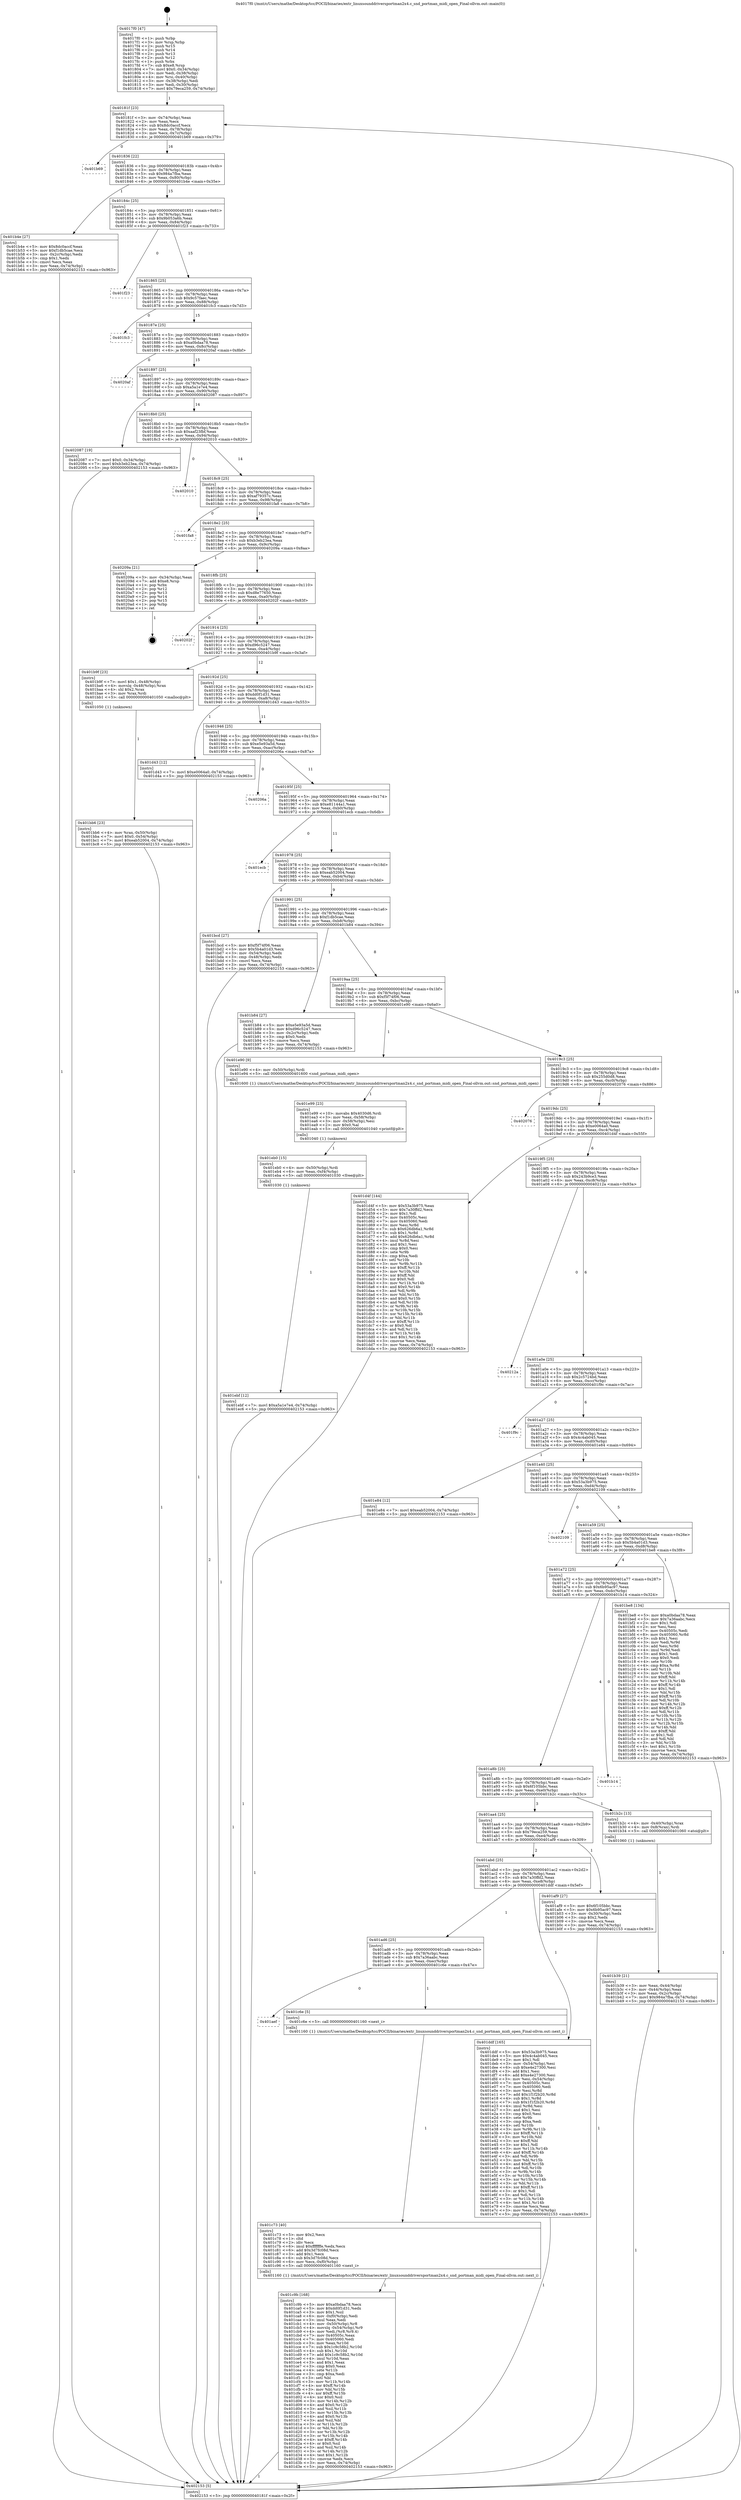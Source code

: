 digraph "0x4017f0" {
  label = "0x4017f0 (/mnt/c/Users/mathe/Desktop/tcc/POCII/binaries/extr_linuxsounddriversportman2x4.c_snd_portman_midi_open_Final-ollvm.out::main(0))"
  labelloc = "t"
  node[shape=record]

  Entry [label="",width=0.3,height=0.3,shape=circle,fillcolor=black,style=filled]
  "0x40181f" [label="{
     0x40181f [23]\l
     | [instrs]\l
     &nbsp;&nbsp;0x40181f \<+3\>: mov -0x74(%rbp),%eax\l
     &nbsp;&nbsp;0x401822 \<+2\>: mov %eax,%ecx\l
     &nbsp;&nbsp;0x401824 \<+6\>: sub $0x8dc0accf,%ecx\l
     &nbsp;&nbsp;0x40182a \<+3\>: mov %eax,-0x78(%rbp)\l
     &nbsp;&nbsp;0x40182d \<+3\>: mov %ecx,-0x7c(%rbp)\l
     &nbsp;&nbsp;0x401830 \<+6\>: je 0000000000401b69 \<main+0x379\>\l
  }"]
  "0x401b69" [label="{
     0x401b69\l
  }", style=dashed]
  "0x401836" [label="{
     0x401836 [22]\l
     | [instrs]\l
     &nbsp;&nbsp;0x401836 \<+5\>: jmp 000000000040183b \<main+0x4b\>\l
     &nbsp;&nbsp;0x40183b \<+3\>: mov -0x78(%rbp),%eax\l
     &nbsp;&nbsp;0x40183e \<+5\>: sub $0x984a7fba,%eax\l
     &nbsp;&nbsp;0x401843 \<+3\>: mov %eax,-0x80(%rbp)\l
     &nbsp;&nbsp;0x401846 \<+6\>: je 0000000000401b4e \<main+0x35e\>\l
  }"]
  Exit [label="",width=0.3,height=0.3,shape=circle,fillcolor=black,style=filled,peripheries=2]
  "0x401b4e" [label="{
     0x401b4e [27]\l
     | [instrs]\l
     &nbsp;&nbsp;0x401b4e \<+5\>: mov $0x8dc0accf,%eax\l
     &nbsp;&nbsp;0x401b53 \<+5\>: mov $0xf1db5cae,%ecx\l
     &nbsp;&nbsp;0x401b58 \<+3\>: mov -0x2c(%rbp),%edx\l
     &nbsp;&nbsp;0x401b5b \<+3\>: cmp $0x1,%edx\l
     &nbsp;&nbsp;0x401b5e \<+3\>: cmovl %ecx,%eax\l
     &nbsp;&nbsp;0x401b61 \<+3\>: mov %eax,-0x74(%rbp)\l
     &nbsp;&nbsp;0x401b64 \<+5\>: jmp 0000000000402153 \<main+0x963\>\l
  }"]
  "0x40184c" [label="{
     0x40184c [25]\l
     | [instrs]\l
     &nbsp;&nbsp;0x40184c \<+5\>: jmp 0000000000401851 \<main+0x61\>\l
     &nbsp;&nbsp;0x401851 \<+3\>: mov -0x78(%rbp),%eax\l
     &nbsp;&nbsp;0x401854 \<+5\>: sub $0x9b053a6b,%eax\l
     &nbsp;&nbsp;0x401859 \<+6\>: mov %eax,-0x84(%rbp)\l
     &nbsp;&nbsp;0x40185f \<+6\>: je 0000000000401f23 \<main+0x733\>\l
  }"]
  "0x401ebf" [label="{
     0x401ebf [12]\l
     | [instrs]\l
     &nbsp;&nbsp;0x401ebf \<+7\>: movl $0xa5a1e7e4,-0x74(%rbp)\l
     &nbsp;&nbsp;0x401ec6 \<+5\>: jmp 0000000000402153 \<main+0x963\>\l
  }"]
  "0x401f23" [label="{
     0x401f23\l
  }", style=dashed]
  "0x401865" [label="{
     0x401865 [25]\l
     | [instrs]\l
     &nbsp;&nbsp;0x401865 \<+5\>: jmp 000000000040186a \<main+0x7a\>\l
     &nbsp;&nbsp;0x40186a \<+3\>: mov -0x78(%rbp),%eax\l
     &nbsp;&nbsp;0x40186d \<+5\>: sub $0x9c57faec,%eax\l
     &nbsp;&nbsp;0x401872 \<+6\>: mov %eax,-0x88(%rbp)\l
     &nbsp;&nbsp;0x401878 \<+6\>: je 0000000000401fc3 \<main+0x7d3\>\l
  }"]
  "0x401eb0" [label="{
     0x401eb0 [15]\l
     | [instrs]\l
     &nbsp;&nbsp;0x401eb0 \<+4\>: mov -0x50(%rbp),%rdi\l
     &nbsp;&nbsp;0x401eb4 \<+6\>: mov %eax,-0xf4(%rbp)\l
     &nbsp;&nbsp;0x401eba \<+5\>: call 0000000000401030 \<free@plt\>\l
     | [calls]\l
     &nbsp;&nbsp;0x401030 \{1\} (unknown)\l
  }"]
  "0x401fc3" [label="{
     0x401fc3\l
  }", style=dashed]
  "0x40187e" [label="{
     0x40187e [25]\l
     | [instrs]\l
     &nbsp;&nbsp;0x40187e \<+5\>: jmp 0000000000401883 \<main+0x93\>\l
     &nbsp;&nbsp;0x401883 \<+3\>: mov -0x78(%rbp),%eax\l
     &nbsp;&nbsp;0x401886 \<+5\>: sub $0xa0bdaa78,%eax\l
     &nbsp;&nbsp;0x40188b \<+6\>: mov %eax,-0x8c(%rbp)\l
     &nbsp;&nbsp;0x401891 \<+6\>: je 00000000004020af \<main+0x8bf\>\l
  }"]
  "0x401e99" [label="{
     0x401e99 [23]\l
     | [instrs]\l
     &nbsp;&nbsp;0x401e99 \<+10\>: movabs $0x4030d6,%rdi\l
     &nbsp;&nbsp;0x401ea3 \<+3\>: mov %eax,-0x58(%rbp)\l
     &nbsp;&nbsp;0x401ea6 \<+3\>: mov -0x58(%rbp),%esi\l
     &nbsp;&nbsp;0x401ea9 \<+2\>: mov $0x0,%al\l
     &nbsp;&nbsp;0x401eab \<+5\>: call 0000000000401040 \<printf@plt\>\l
     | [calls]\l
     &nbsp;&nbsp;0x401040 \{1\} (unknown)\l
  }"]
  "0x4020af" [label="{
     0x4020af\l
  }", style=dashed]
  "0x401897" [label="{
     0x401897 [25]\l
     | [instrs]\l
     &nbsp;&nbsp;0x401897 \<+5\>: jmp 000000000040189c \<main+0xac\>\l
     &nbsp;&nbsp;0x40189c \<+3\>: mov -0x78(%rbp),%eax\l
     &nbsp;&nbsp;0x40189f \<+5\>: sub $0xa5a1e7e4,%eax\l
     &nbsp;&nbsp;0x4018a4 \<+6\>: mov %eax,-0x90(%rbp)\l
     &nbsp;&nbsp;0x4018aa \<+6\>: je 0000000000402087 \<main+0x897\>\l
  }"]
  "0x401c9b" [label="{
     0x401c9b [168]\l
     | [instrs]\l
     &nbsp;&nbsp;0x401c9b \<+5\>: mov $0xa0bdaa78,%ecx\l
     &nbsp;&nbsp;0x401ca0 \<+5\>: mov $0xdd0f1d31,%edx\l
     &nbsp;&nbsp;0x401ca5 \<+3\>: mov $0x1,%sil\l
     &nbsp;&nbsp;0x401ca8 \<+6\>: mov -0xf0(%rbp),%edi\l
     &nbsp;&nbsp;0x401cae \<+3\>: imul %eax,%edi\l
     &nbsp;&nbsp;0x401cb1 \<+4\>: mov -0x50(%rbp),%r8\l
     &nbsp;&nbsp;0x401cb5 \<+4\>: movslq -0x54(%rbp),%r9\l
     &nbsp;&nbsp;0x401cb9 \<+4\>: mov %edi,(%r8,%r9,4)\l
     &nbsp;&nbsp;0x401cbd \<+7\>: mov 0x40505c,%eax\l
     &nbsp;&nbsp;0x401cc4 \<+7\>: mov 0x405060,%edi\l
     &nbsp;&nbsp;0x401ccb \<+3\>: mov %eax,%r10d\l
     &nbsp;&nbsp;0x401cce \<+7\>: sub $0x1c9c58b2,%r10d\l
     &nbsp;&nbsp;0x401cd5 \<+4\>: sub $0x1,%r10d\l
     &nbsp;&nbsp;0x401cd9 \<+7\>: add $0x1c9c58b2,%r10d\l
     &nbsp;&nbsp;0x401ce0 \<+4\>: imul %r10d,%eax\l
     &nbsp;&nbsp;0x401ce4 \<+3\>: and $0x1,%eax\l
     &nbsp;&nbsp;0x401ce7 \<+3\>: cmp $0x0,%eax\l
     &nbsp;&nbsp;0x401cea \<+4\>: sete %r11b\l
     &nbsp;&nbsp;0x401cee \<+3\>: cmp $0xa,%edi\l
     &nbsp;&nbsp;0x401cf1 \<+3\>: setl %bl\l
     &nbsp;&nbsp;0x401cf4 \<+3\>: mov %r11b,%r14b\l
     &nbsp;&nbsp;0x401cf7 \<+4\>: xor $0xff,%r14b\l
     &nbsp;&nbsp;0x401cfb \<+3\>: mov %bl,%r15b\l
     &nbsp;&nbsp;0x401cfe \<+4\>: xor $0xff,%r15b\l
     &nbsp;&nbsp;0x401d02 \<+4\>: xor $0x0,%sil\l
     &nbsp;&nbsp;0x401d06 \<+3\>: mov %r14b,%r12b\l
     &nbsp;&nbsp;0x401d09 \<+4\>: and $0x0,%r12b\l
     &nbsp;&nbsp;0x401d0d \<+3\>: and %sil,%r11b\l
     &nbsp;&nbsp;0x401d10 \<+3\>: mov %r15b,%r13b\l
     &nbsp;&nbsp;0x401d13 \<+4\>: and $0x0,%r13b\l
     &nbsp;&nbsp;0x401d17 \<+3\>: and %sil,%bl\l
     &nbsp;&nbsp;0x401d1a \<+3\>: or %r11b,%r12b\l
     &nbsp;&nbsp;0x401d1d \<+3\>: or %bl,%r13b\l
     &nbsp;&nbsp;0x401d20 \<+3\>: xor %r13b,%r12b\l
     &nbsp;&nbsp;0x401d23 \<+3\>: or %r15b,%r14b\l
     &nbsp;&nbsp;0x401d26 \<+4\>: xor $0xff,%r14b\l
     &nbsp;&nbsp;0x401d2a \<+4\>: or $0x0,%sil\l
     &nbsp;&nbsp;0x401d2e \<+3\>: and %sil,%r14b\l
     &nbsp;&nbsp;0x401d31 \<+3\>: or %r14b,%r12b\l
     &nbsp;&nbsp;0x401d34 \<+4\>: test $0x1,%r12b\l
     &nbsp;&nbsp;0x401d38 \<+3\>: cmovne %edx,%ecx\l
     &nbsp;&nbsp;0x401d3b \<+3\>: mov %ecx,-0x74(%rbp)\l
     &nbsp;&nbsp;0x401d3e \<+5\>: jmp 0000000000402153 \<main+0x963\>\l
  }"]
  "0x402087" [label="{
     0x402087 [19]\l
     | [instrs]\l
     &nbsp;&nbsp;0x402087 \<+7\>: movl $0x0,-0x34(%rbp)\l
     &nbsp;&nbsp;0x40208e \<+7\>: movl $0xb3eb23ea,-0x74(%rbp)\l
     &nbsp;&nbsp;0x402095 \<+5\>: jmp 0000000000402153 \<main+0x963\>\l
  }"]
  "0x4018b0" [label="{
     0x4018b0 [25]\l
     | [instrs]\l
     &nbsp;&nbsp;0x4018b0 \<+5\>: jmp 00000000004018b5 \<main+0xc5\>\l
     &nbsp;&nbsp;0x4018b5 \<+3\>: mov -0x78(%rbp),%eax\l
     &nbsp;&nbsp;0x4018b8 \<+5\>: sub $0xaaf23fbf,%eax\l
     &nbsp;&nbsp;0x4018bd \<+6\>: mov %eax,-0x94(%rbp)\l
     &nbsp;&nbsp;0x4018c3 \<+6\>: je 0000000000402010 \<main+0x820\>\l
  }"]
  "0x401c73" [label="{
     0x401c73 [40]\l
     | [instrs]\l
     &nbsp;&nbsp;0x401c73 \<+5\>: mov $0x2,%ecx\l
     &nbsp;&nbsp;0x401c78 \<+1\>: cltd\l
     &nbsp;&nbsp;0x401c79 \<+2\>: idiv %ecx\l
     &nbsp;&nbsp;0x401c7b \<+6\>: imul $0xfffffffe,%edx,%ecx\l
     &nbsp;&nbsp;0x401c81 \<+6\>: add $0x3d7fc08d,%ecx\l
     &nbsp;&nbsp;0x401c87 \<+3\>: add $0x1,%ecx\l
     &nbsp;&nbsp;0x401c8a \<+6\>: sub $0x3d7fc08d,%ecx\l
     &nbsp;&nbsp;0x401c90 \<+6\>: mov %ecx,-0xf0(%rbp)\l
     &nbsp;&nbsp;0x401c96 \<+5\>: call 0000000000401160 \<next_i\>\l
     | [calls]\l
     &nbsp;&nbsp;0x401160 \{1\} (/mnt/c/Users/mathe/Desktop/tcc/POCII/binaries/extr_linuxsounddriversportman2x4.c_snd_portman_midi_open_Final-ollvm.out::next_i)\l
  }"]
  "0x402010" [label="{
     0x402010\l
  }", style=dashed]
  "0x4018c9" [label="{
     0x4018c9 [25]\l
     | [instrs]\l
     &nbsp;&nbsp;0x4018c9 \<+5\>: jmp 00000000004018ce \<main+0xde\>\l
     &nbsp;&nbsp;0x4018ce \<+3\>: mov -0x78(%rbp),%eax\l
     &nbsp;&nbsp;0x4018d1 \<+5\>: sub $0xaf79357c,%eax\l
     &nbsp;&nbsp;0x4018d6 \<+6\>: mov %eax,-0x98(%rbp)\l
     &nbsp;&nbsp;0x4018dc \<+6\>: je 0000000000401fa8 \<main+0x7b8\>\l
  }"]
  "0x401aef" [label="{
     0x401aef\l
  }", style=dashed]
  "0x401fa8" [label="{
     0x401fa8\l
  }", style=dashed]
  "0x4018e2" [label="{
     0x4018e2 [25]\l
     | [instrs]\l
     &nbsp;&nbsp;0x4018e2 \<+5\>: jmp 00000000004018e7 \<main+0xf7\>\l
     &nbsp;&nbsp;0x4018e7 \<+3\>: mov -0x78(%rbp),%eax\l
     &nbsp;&nbsp;0x4018ea \<+5\>: sub $0xb3eb23ea,%eax\l
     &nbsp;&nbsp;0x4018ef \<+6\>: mov %eax,-0x9c(%rbp)\l
     &nbsp;&nbsp;0x4018f5 \<+6\>: je 000000000040209a \<main+0x8aa\>\l
  }"]
  "0x401c6e" [label="{
     0x401c6e [5]\l
     | [instrs]\l
     &nbsp;&nbsp;0x401c6e \<+5\>: call 0000000000401160 \<next_i\>\l
     | [calls]\l
     &nbsp;&nbsp;0x401160 \{1\} (/mnt/c/Users/mathe/Desktop/tcc/POCII/binaries/extr_linuxsounddriversportman2x4.c_snd_portman_midi_open_Final-ollvm.out::next_i)\l
  }"]
  "0x40209a" [label="{
     0x40209a [21]\l
     | [instrs]\l
     &nbsp;&nbsp;0x40209a \<+3\>: mov -0x34(%rbp),%eax\l
     &nbsp;&nbsp;0x40209d \<+7\>: add $0xe8,%rsp\l
     &nbsp;&nbsp;0x4020a4 \<+1\>: pop %rbx\l
     &nbsp;&nbsp;0x4020a5 \<+2\>: pop %r12\l
     &nbsp;&nbsp;0x4020a7 \<+2\>: pop %r13\l
     &nbsp;&nbsp;0x4020a9 \<+2\>: pop %r14\l
     &nbsp;&nbsp;0x4020ab \<+2\>: pop %r15\l
     &nbsp;&nbsp;0x4020ad \<+1\>: pop %rbp\l
     &nbsp;&nbsp;0x4020ae \<+1\>: ret\l
  }"]
  "0x4018fb" [label="{
     0x4018fb [25]\l
     | [instrs]\l
     &nbsp;&nbsp;0x4018fb \<+5\>: jmp 0000000000401900 \<main+0x110\>\l
     &nbsp;&nbsp;0x401900 \<+3\>: mov -0x78(%rbp),%eax\l
     &nbsp;&nbsp;0x401903 \<+5\>: sub $0xd8e77650,%eax\l
     &nbsp;&nbsp;0x401908 \<+6\>: mov %eax,-0xa0(%rbp)\l
     &nbsp;&nbsp;0x40190e \<+6\>: je 000000000040202f \<main+0x83f\>\l
  }"]
  "0x401ad6" [label="{
     0x401ad6 [25]\l
     | [instrs]\l
     &nbsp;&nbsp;0x401ad6 \<+5\>: jmp 0000000000401adb \<main+0x2eb\>\l
     &nbsp;&nbsp;0x401adb \<+3\>: mov -0x78(%rbp),%eax\l
     &nbsp;&nbsp;0x401ade \<+5\>: sub $0x7a36aabc,%eax\l
     &nbsp;&nbsp;0x401ae3 \<+6\>: mov %eax,-0xec(%rbp)\l
     &nbsp;&nbsp;0x401ae9 \<+6\>: je 0000000000401c6e \<main+0x47e\>\l
  }"]
  "0x40202f" [label="{
     0x40202f\l
  }", style=dashed]
  "0x401914" [label="{
     0x401914 [25]\l
     | [instrs]\l
     &nbsp;&nbsp;0x401914 \<+5\>: jmp 0000000000401919 \<main+0x129\>\l
     &nbsp;&nbsp;0x401919 \<+3\>: mov -0x78(%rbp),%eax\l
     &nbsp;&nbsp;0x40191c \<+5\>: sub $0xd96c5247,%eax\l
     &nbsp;&nbsp;0x401921 \<+6\>: mov %eax,-0xa4(%rbp)\l
     &nbsp;&nbsp;0x401927 \<+6\>: je 0000000000401b9f \<main+0x3af\>\l
  }"]
  "0x401ddf" [label="{
     0x401ddf [165]\l
     | [instrs]\l
     &nbsp;&nbsp;0x401ddf \<+5\>: mov $0x53a3b975,%eax\l
     &nbsp;&nbsp;0x401de4 \<+5\>: mov $0x4c4ab045,%ecx\l
     &nbsp;&nbsp;0x401de9 \<+2\>: mov $0x1,%dl\l
     &nbsp;&nbsp;0x401deb \<+3\>: mov -0x54(%rbp),%esi\l
     &nbsp;&nbsp;0x401dee \<+6\>: sub $0xe4e27300,%esi\l
     &nbsp;&nbsp;0x401df4 \<+3\>: add $0x1,%esi\l
     &nbsp;&nbsp;0x401df7 \<+6\>: add $0xe4e27300,%esi\l
     &nbsp;&nbsp;0x401dfd \<+3\>: mov %esi,-0x54(%rbp)\l
     &nbsp;&nbsp;0x401e00 \<+7\>: mov 0x40505c,%esi\l
     &nbsp;&nbsp;0x401e07 \<+7\>: mov 0x405060,%edi\l
     &nbsp;&nbsp;0x401e0e \<+3\>: mov %esi,%r8d\l
     &nbsp;&nbsp;0x401e11 \<+7\>: add $0x1f1f2b20,%r8d\l
     &nbsp;&nbsp;0x401e18 \<+4\>: sub $0x1,%r8d\l
     &nbsp;&nbsp;0x401e1c \<+7\>: sub $0x1f1f2b20,%r8d\l
     &nbsp;&nbsp;0x401e23 \<+4\>: imul %r8d,%esi\l
     &nbsp;&nbsp;0x401e27 \<+3\>: and $0x1,%esi\l
     &nbsp;&nbsp;0x401e2a \<+3\>: cmp $0x0,%esi\l
     &nbsp;&nbsp;0x401e2d \<+4\>: sete %r9b\l
     &nbsp;&nbsp;0x401e31 \<+3\>: cmp $0xa,%edi\l
     &nbsp;&nbsp;0x401e34 \<+4\>: setl %r10b\l
     &nbsp;&nbsp;0x401e38 \<+3\>: mov %r9b,%r11b\l
     &nbsp;&nbsp;0x401e3b \<+4\>: xor $0xff,%r11b\l
     &nbsp;&nbsp;0x401e3f \<+3\>: mov %r10b,%bl\l
     &nbsp;&nbsp;0x401e42 \<+3\>: xor $0xff,%bl\l
     &nbsp;&nbsp;0x401e45 \<+3\>: xor $0x1,%dl\l
     &nbsp;&nbsp;0x401e48 \<+3\>: mov %r11b,%r14b\l
     &nbsp;&nbsp;0x401e4b \<+4\>: and $0xff,%r14b\l
     &nbsp;&nbsp;0x401e4f \<+3\>: and %dl,%r9b\l
     &nbsp;&nbsp;0x401e52 \<+3\>: mov %bl,%r15b\l
     &nbsp;&nbsp;0x401e55 \<+4\>: and $0xff,%r15b\l
     &nbsp;&nbsp;0x401e59 \<+3\>: and %dl,%r10b\l
     &nbsp;&nbsp;0x401e5c \<+3\>: or %r9b,%r14b\l
     &nbsp;&nbsp;0x401e5f \<+3\>: or %r10b,%r15b\l
     &nbsp;&nbsp;0x401e62 \<+3\>: xor %r15b,%r14b\l
     &nbsp;&nbsp;0x401e65 \<+3\>: or %bl,%r11b\l
     &nbsp;&nbsp;0x401e68 \<+4\>: xor $0xff,%r11b\l
     &nbsp;&nbsp;0x401e6c \<+3\>: or $0x1,%dl\l
     &nbsp;&nbsp;0x401e6f \<+3\>: and %dl,%r11b\l
     &nbsp;&nbsp;0x401e72 \<+3\>: or %r11b,%r14b\l
     &nbsp;&nbsp;0x401e75 \<+4\>: test $0x1,%r14b\l
     &nbsp;&nbsp;0x401e79 \<+3\>: cmovne %ecx,%eax\l
     &nbsp;&nbsp;0x401e7c \<+3\>: mov %eax,-0x74(%rbp)\l
     &nbsp;&nbsp;0x401e7f \<+5\>: jmp 0000000000402153 \<main+0x963\>\l
  }"]
  "0x401b9f" [label="{
     0x401b9f [23]\l
     | [instrs]\l
     &nbsp;&nbsp;0x401b9f \<+7\>: movl $0x1,-0x48(%rbp)\l
     &nbsp;&nbsp;0x401ba6 \<+4\>: movslq -0x48(%rbp),%rax\l
     &nbsp;&nbsp;0x401baa \<+4\>: shl $0x2,%rax\l
     &nbsp;&nbsp;0x401bae \<+3\>: mov %rax,%rdi\l
     &nbsp;&nbsp;0x401bb1 \<+5\>: call 0000000000401050 \<malloc@plt\>\l
     | [calls]\l
     &nbsp;&nbsp;0x401050 \{1\} (unknown)\l
  }"]
  "0x40192d" [label="{
     0x40192d [25]\l
     | [instrs]\l
     &nbsp;&nbsp;0x40192d \<+5\>: jmp 0000000000401932 \<main+0x142\>\l
     &nbsp;&nbsp;0x401932 \<+3\>: mov -0x78(%rbp),%eax\l
     &nbsp;&nbsp;0x401935 \<+5\>: sub $0xdd0f1d31,%eax\l
     &nbsp;&nbsp;0x40193a \<+6\>: mov %eax,-0xa8(%rbp)\l
     &nbsp;&nbsp;0x401940 \<+6\>: je 0000000000401d43 \<main+0x553\>\l
  }"]
  "0x401bb6" [label="{
     0x401bb6 [23]\l
     | [instrs]\l
     &nbsp;&nbsp;0x401bb6 \<+4\>: mov %rax,-0x50(%rbp)\l
     &nbsp;&nbsp;0x401bba \<+7\>: movl $0x0,-0x54(%rbp)\l
     &nbsp;&nbsp;0x401bc1 \<+7\>: movl $0xeab52004,-0x74(%rbp)\l
     &nbsp;&nbsp;0x401bc8 \<+5\>: jmp 0000000000402153 \<main+0x963\>\l
  }"]
  "0x401d43" [label="{
     0x401d43 [12]\l
     | [instrs]\l
     &nbsp;&nbsp;0x401d43 \<+7\>: movl $0xe0064a0,-0x74(%rbp)\l
     &nbsp;&nbsp;0x401d4a \<+5\>: jmp 0000000000402153 \<main+0x963\>\l
  }"]
  "0x401946" [label="{
     0x401946 [25]\l
     | [instrs]\l
     &nbsp;&nbsp;0x401946 \<+5\>: jmp 000000000040194b \<main+0x15b\>\l
     &nbsp;&nbsp;0x40194b \<+3\>: mov -0x78(%rbp),%eax\l
     &nbsp;&nbsp;0x40194e \<+5\>: sub $0xe5e93a5d,%eax\l
     &nbsp;&nbsp;0x401953 \<+6\>: mov %eax,-0xac(%rbp)\l
     &nbsp;&nbsp;0x401959 \<+6\>: je 000000000040206a \<main+0x87a\>\l
  }"]
  "0x401b39" [label="{
     0x401b39 [21]\l
     | [instrs]\l
     &nbsp;&nbsp;0x401b39 \<+3\>: mov %eax,-0x44(%rbp)\l
     &nbsp;&nbsp;0x401b3c \<+3\>: mov -0x44(%rbp),%eax\l
     &nbsp;&nbsp;0x401b3f \<+3\>: mov %eax,-0x2c(%rbp)\l
     &nbsp;&nbsp;0x401b42 \<+7\>: movl $0x984a7fba,-0x74(%rbp)\l
     &nbsp;&nbsp;0x401b49 \<+5\>: jmp 0000000000402153 \<main+0x963\>\l
  }"]
  "0x40206a" [label="{
     0x40206a\l
  }", style=dashed]
  "0x40195f" [label="{
     0x40195f [25]\l
     | [instrs]\l
     &nbsp;&nbsp;0x40195f \<+5\>: jmp 0000000000401964 \<main+0x174\>\l
     &nbsp;&nbsp;0x401964 \<+3\>: mov -0x78(%rbp),%eax\l
     &nbsp;&nbsp;0x401967 \<+5\>: sub $0xe81144a1,%eax\l
     &nbsp;&nbsp;0x40196c \<+6\>: mov %eax,-0xb0(%rbp)\l
     &nbsp;&nbsp;0x401972 \<+6\>: je 0000000000401ecb \<main+0x6db\>\l
  }"]
  "0x4017f0" [label="{
     0x4017f0 [47]\l
     | [instrs]\l
     &nbsp;&nbsp;0x4017f0 \<+1\>: push %rbp\l
     &nbsp;&nbsp;0x4017f1 \<+3\>: mov %rsp,%rbp\l
     &nbsp;&nbsp;0x4017f4 \<+2\>: push %r15\l
     &nbsp;&nbsp;0x4017f6 \<+2\>: push %r14\l
     &nbsp;&nbsp;0x4017f8 \<+2\>: push %r13\l
     &nbsp;&nbsp;0x4017fa \<+2\>: push %r12\l
     &nbsp;&nbsp;0x4017fc \<+1\>: push %rbx\l
     &nbsp;&nbsp;0x4017fd \<+7\>: sub $0xe8,%rsp\l
     &nbsp;&nbsp;0x401804 \<+7\>: movl $0x0,-0x34(%rbp)\l
     &nbsp;&nbsp;0x40180b \<+3\>: mov %edi,-0x38(%rbp)\l
     &nbsp;&nbsp;0x40180e \<+4\>: mov %rsi,-0x40(%rbp)\l
     &nbsp;&nbsp;0x401812 \<+3\>: mov -0x38(%rbp),%edi\l
     &nbsp;&nbsp;0x401815 \<+3\>: mov %edi,-0x30(%rbp)\l
     &nbsp;&nbsp;0x401818 \<+7\>: movl $0x79eca259,-0x74(%rbp)\l
  }"]
  "0x401ecb" [label="{
     0x401ecb\l
  }", style=dashed]
  "0x401978" [label="{
     0x401978 [25]\l
     | [instrs]\l
     &nbsp;&nbsp;0x401978 \<+5\>: jmp 000000000040197d \<main+0x18d\>\l
     &nbsp;&nbsp;0x40197d \<+3\>: mov -0x78(%rbp),%eax\l
     &nbsp;&nbsp;0x401980 \<+5\>: sub $0xeab52004,%eax\l
     &nbsp;&nbsp;0x401985 \<+6\>: mov %eax,-0xb4(%rbp)\l
     &nbsp;&nbsp;0x40198b \<+6\>: je 0000000000401bcd \<main+0x3dd\>\l
  }"]
  "0x402153" [label="{
     0x402153 [5]\l
     | [instrs]\l
     &nbsp;&nbsp;0x402153 \<+5\>: jmp 000000000040181f \<main+0x2f\>\l
  }"]
  "0x401bcd" [label="{
     0x401bcd [27]\l
     | [instrs]\l
     &nbsp;&nbsp;0x401bcd \<+5\>: mov $0xf5f74f06,%eax\l
     &nbsp;&nbsp;0x401bd2 \<+5\>: mov $0x5b4a01d3,%ecx\l
     &nbsp;&nbsp;0x401bd7 \<+3\>: mov -0x54(%rbp),%edx\l
     &nbsp;&nbsp;0x401bda \<+3\>: cmp -0x48(%rbp),%edx\l
     &nbsp;&nbsp;0x401bdd \<+3\>: cmovl %ecx,%eax\l
     &nbsp;&nbsp;0x401be0 \<+3\>: mov %eax,-0x74(%rbp)\l
     &nbsp;&nbsp;0x401be3 \<+5\>: jmp 0000000000402153 \<main+0x963\>\l
  }"]
  "0x401991" [label="{
     0x401991 [25]\l
     | [instrs]\l
     &nbsp;&nbsp;0x401991 \<+5\>: jmp 0000000000401996 \<main+0x1a6\>\l
     &nbsp;&nbsp;0x401996 \<+3\>: mov -0x78(%rbp),%eax\l
     &nbsp;&nbsp;0x401999 \<+5\>: sub $0xf1db5cae,%eax\l
     &nbsp;&nbsp;0x40199e \<+6\>: mov %eax,-0xb8(%rbp)\l
     &nbsp;&nbsp;0x4019a4 \<+6\>: je 0000000000401b84 \<main+0x394\>\l
  }"]
  "0x401abd" [label="{
     0x401abd [25]\l
     | [instrs]\l
     &nbsp;&nbsp;0x401abd \<+5\>: jmp 0000000000401ac2 \<main+0x2d2\>\l
     &nbsp;&nbsp;0x401ac2 \<+3\>: mov -0x78(%rbp),%eax\l
     &nbsp;&nbsp;0x401ac5 \<+5\>: sub $0x7a30ffd2,%eax\l
     &nbsp;&nbsp;0x401aca \<+6\>: mov %eax,-0xe8(%rbp)\l
     &nbsp;&nbsp;0x401ad0 \<+6\>: je 0000000000401ddf \<main+0x5ef\>\l
  }"]
  "0x401b84" [label="{
     0x401b84 [27]\l
     | [instrs]\l
     &nbsp;&nbsp;0x401b84 \<+5\>: mov $0xe5e93a5d,%eax\l
     &nbsp;&nbsp;0x401b89 \<+5\>: mov $0xd96c5247,%ecx\l
     &nbsp;&nbsp;0x401b8e \<+3\>: mov -0x2c(%rbp),%edx\l
     &nbsp;&nbsp;0x401b91 \<+3\>: cmp $0x0,%edx\l
     &nbsp;&nbsp;0x401b94 \<+3\>: cmove %ecx,%eax\l
     &nbsp;&nbsp;0x401b97 \<+3\>: mov %eax,-0x74(%rbp)\l
     &nbsp;&nbsp;0x401b9a \<+5\>: jmp 0000000000402153 \<main+0x963\>\l
  }"]
  "0x4019aa" [label="{
     0x4019aa [25]\l
     | [instrs]\l
     &nbsp;&nbsp;0x4019aa \<+5\>: jmp 00000000004019af \<main+0x1bf\>\l
     &nbsp;&nbsp;0x4019af \<+3\>: mov -0x78(%rbp),%eax\l
     &nbsp;&nbsp;0x4019b2 \<+5\>: sub $0xf5f74f06,%eax\l
     &nbsp;&nbsp;0x4019b7 \<+6\>: mov %eax,-0xbc(%rbp)\l
     &nbsp;&nbsp;0x4019bd \<+6\>: je 0000000000401e90 \<main+0x6a0\>\l
  }"]
  "0x401af9" [label="{
     0x401af9 [27]\l
     | [instrs]\l
     &nbsp;&nbsp;0x401af9 \<+5\>: mov $0x6f105bbc,%eax\l
     &nbsp;&nbsp;0x401afe \<+5\>: mov $0x6b95ac97,%ecx\l
     &nbsp;&nbsp;0x401b03 \<+3\>: mov -0x30(%rbp),%edx\l
     &nbsp;&nbsp;0x401b06 \<+3\>: cmp $0x2,%edx\l
     &nbsp;&nbsp;0x401b09 \<+3\>: cmovne %ecx,%eax\l
     &nbsp;&nbsp;0x401b0c \<+3\>: mov %eax,-0x74(%rbp)\l
     &nbsp;&nbsp;0x401b0f \<+5\>: jmp 0000000000402153 \<main+0x963\>\l
  }"]
  "0x401e90" [label="{
     0x401e90 [9]\l
     | [instrs]\l
     &nbsp;&nbsp;0x401e90 \<+4\>: mov -0x50(%rbp),%rdi\l
     &nbsp;&nbsp;0x401e94 \<+5\>: call 0000000000401600 \<snd_portman_midi_open\>\l
     | [calls]\l
     &nbsp;&nbsp;0x401600 \{1\} (/mnt/c/Users/mathe/Desktop/tcc/POCII/binaries/extr_linuxsounddriversportman2x4.c_snd_portman_midi_open_Final-ollvm.out::snd_portman_midi_open)\l
  }"]
  "0x4019c3" [label="{
     0x4019c3 [25]\l
     | [instrs]\l
     &nbsp;&nbsp;0x4019c3 \<+5\>: jmp 00000000004019c8 \<main+0x1d8\>\l
     &nbsp;&nbsp;0x4019c8 \<+3\>: mov -0x78(%rbp),%eax\l
     &nbsp;&nbsp;0x4019cb \<+5\>: sub $0x255d0d8,%eax\l
     &nbsp;&nbsp;0x4019d0 \<+6\>: mov %eax,-0xc0(%rbp)\l
     &nbsp;&nbsp;0x4019d6 \<+6\>: je 0000000000402076 \<main+0x886\>\l
  }"]
  "0x401aa4" [label="{
     0x401aa4 [25]\l
     | [instrs]\l
     &nbsp;&nbsp;0x401aa4 \<+5\>: jmp 0000000000401aa9 \<main+0x2b9\>\l
     &nbsp;&nbsp;0x401aa9 \<+3\>: mov -0x78(%rbp),%eax\l
     &nbsp;&nbsp;0x401aac \<+5\>: sub $0x79eca259,%eax\l
     &nbsp;&nbsp;0x401ab1 \<+6\>: mov %eax,-0xe4(%rbp)\l
     &nbsp;&nbsp;0x401ab7 \<+6\>: je 0000000000401af9 \<main+0x309\>\l
  }"]
  "0x402076" [label="{
     0x402076\l
  }", style=dashed]
  "0x4019dc" [label="{
     0x4019dc [25]\l
     | [instrs]\l
     &nbsp;&nbsp;0x4019dc \<+5\>: jmp 00000000004019e1 \<main+0x1f1\>\l
     &nbsp;&nbsp;0x4019e1 \<+3\>: mov -0x78(%rbp),%eax\l
     &nbsp;&nbsp;0x4019e4 \<+5\>: sub $0xe0064a0,%eax\l
     &nbsp;&nbsp;0x4019e9 \<+6\>: mov %eax,-0xc4(%rbp)\l
     &nbsp;&nbsp;0x4019ef \<+6\>: je 0000000000401d4f \<main+0x55f\>\l
  }"]
  "0x401b2c" [label="{
     0x401b2c [13]\l
     | [instrs]\l
     &nbsp;&nbsp;0x401b2c \<+4\>: mov -0x40(%rbp),%rax\l
     &nbsp;&nbsp;0x401b30 \<+4\>: mov 0x8(%rax),%rdi\l
     &nbsp;&nbsp;0x401b34 \<+5\>: call 0000000000401060 \<atoi@plt\>\l
     | [calls]\l
     &nbsp;&nbsp;0x401060 \{1\} (unknown)\l
  }"]
  "0x401d4f" [label="{
     0x401d4f [144]\l
     | [instrs]\l
     &nbsp;&nbsp;0x401d4f \<+5\>: mov $0x53a3b975,%eax\l
     &nbsp;&nbsp;0x401d54 \<+5\>: mov $0x7a30ffd2,%ecx\l
     &nbsp;&nbsp;0x401d59 \<+2\>: mov $0x1,%dl\l
     &nbsp;&nbsp;0x401d5b \<+7\>: mov 0x40505c,%esi\l
     &nbsp;&nbsp;0x401d62 \<+7\>: mov 0x405060,%edi\l
     &nbsp;&nbsp;0x401d69 \<+3\>: mov %esi,%r8d\l
     &nbsp;&nbsp;0x401d6c \<+7\>: sub $0x626db6a1,%r8d\l
     &nbsp;&nbsp;0x401d73 \<+4\>: sub $0x1,%r8d\l
     &nbsp;&nbsp;0x401d77 \<+7\>: add $0x626db6a1,%r8d\l
     &nbsp;&nbsp;0x401d7e \<+4\>: imul %r8d,%esi\l
     &nbsp;&nbsp;0x401d82 \<+3\>: and $0x1,%esi\l
     &nbsp;&nbsp;0x401d85 \<+3\>: cmp $0x0,%esi\l
     &nbsp;&nbsp;0x401d88 \<+4\>: sete %r9b\l
     &nbsp;&nbsp;0x401d8c \<+3\>: cmp $0xa,%edi\l
     &nbsp;&nbsp;0x401d8f \<+4\>: setl %r10b\l
     &nbsp;&nbsp;0x401d93 \<+3\>: mov %r9b,%r11b\l
     &nbsp;&nbsp;0x401d96 \<+4\>: xor $0xff,%r11b\l
     &nbsp;&nbsp;0x401d9a \<+3\>: mov %r10b,%bl\l
     &nbsp;&nbsp;0x401d9d \<+3\>: xor $0xff,%bl\l
     &nbsp;&nbsp;0x401da0 \<+3\>: xor $0x0,%dl\l
     &nbsp;&nbsp;0x401da3 \<+3\>: mov %r11b,%r14b\l
     &nbsp;&nbsp;0x401da6 \<+4\>: and $0x0,%r14b\l
     &nbsp;&nbsp;0x401daa \<+3\>: and %dl,%r9b\l
     &nbsp;&nbsp;0x401dad \<+3\>: mov %bl,%r15b\l
     &nbsp;&nbsp;0x401db0 \<+4\>: and $0x0,%r15b\l
     &nbsp;&nbsp;0x401db4 \<+3\>: and %dl,%r10b\l
     &nbsp;&nbsp;0x401db7 \<+3\>: or %r9b,%r14b\l
     &nbsp;&nbsp;0x401dba \<+3\>: or %r10b,%r15b\l
     &nbsp;&nbsp;0x401dbd \<+3\>: xor %r15b,%r14b\l
     &nbsp;&nbsp;0x401dc0 \<+3\>: or %bl,%r11b\l
     &nbsp;&nbsp;0x401dc3 \<+4\>: xor $0xff,%r11b\l
     &nbsp;&nbsp;0x401dc7 \<+3\>: or $0x0,%dl\l
     &nbsp;&nbsp;0x401dca \<+3\>: and %dl,%r11b\l
     &nbsp;&nbsp;0x401dcd \<+3\>: or %r11b,%r14b\l
     &nbsp;&nbsp;0x401dd0 \<+4\>: test $0x1,%r14b\l
     &nbsp;&nbsp;0x401dd4 \<+3\>: cmovne %ecx,%eax\l
     &nbsp;&nbsp;0x401dd7 \<+3\>: mov %eax,-0x74(%rbp)\l
     &nbsp;&nbsp;0x401dda \<+5\>: jmp 0000000000402153 \<main+0x963\>\l
  }"]
  "0x4019f5" [label="{
     0x4019f5 [25]\l
     | [instrs]\l
     &nbsp;&nbsp;0x4019f5 \<+5\>: jmp 00000000004019fa \<main+0x20a\>\l
     &nbsp;&nbsp;0x4019fa \<+3\>: mov -0x78(%rbp),%eax\l
     &nbsp;&nbsp;0x4019fd \<+5\>: sub $0x243b9ce3,%eax\l
     &nbsp;&nbsp;0x401a02 \<+6\>: mov %eax,-0xc8(%rbp)\l
     &nbsp;&nbsp;0x401a08 \<+6\>: je 000000000040212a \<main+0x93a\>\l
  }"]
  "0x401a8b" [label="{
     0x401a8b [25]\l
     | [instrs]\l
     &nbsp;&nbsp;0x401a8b \<+5\>: jmp 0000000000401a90 \<main+0x2a0\>\l
     &nbsp;&nbsp;0x401a90 \<+3\>: mov -0x78(%rbp),%eax\l
     &nbsp;&nbsp;0x401a93 \<+5\>: sub $0x6f105bbc,%eax\l
     &nbsp;&nbsp;0x401a98 \<+6\>: mov %eax,-0xe0(%rbp)\l
     &nbsp;&nbsp;0x401a9e \<+6\>: je 0000000000401b2c \<main+0x33c\>\l
  }"]
  "0x40212a" [label="{
     0x40212a\l
  }", style=dashed]
  "0x401a0e" [label="{
     0x401a0e [25]\l
     | [instrs]\l
     &nbsp;&nbsp;0x401a0e \<+5\>: jmp 0000000000401a13 \<main+0x223\>\l
     &nbsp;&nbsp;0x401a13 \<+3\>: mov -0x78(%rbp),%eax\l
     &nbsp;&nbsp;0x401a16 \<+5\>: sub $0x2c5724bd,%eax\l
     &nbsp;&nbsp;0x401a1b \<+6\>: mov %eax,-0xcc(%rbp)\l
     &nbsp;&nbsp;0x401a21 \<+6\>: je 0000000000401f9c \<main+0x7ac\>\l
  }"]
  "0x401b14" [label="{
     0x401b14\l
  }", style=dashed]
  "0x401f9c" [label="{
     0x401f9c\l
  }", style=dashed]
  "0x401a27" [label="{
     0x401a27 [25]\l
     | [instrs]\l
     &nbsp;&nbsp;0x401a27 \<+5\>: jmp 0000000000401a2c \<main+0x23c\>\l
     &nbsp;&nbsp;0x401a2c \<+3\>: mov -0x78(%rbp),%eax\l
     &nbsp;&nbsp;0x401a2f \<+5\>: sub $0x4c4ab045,%eax\l
     &nbsp;&nbsp;0x401a34 \<+6\>: mov %eax,-0xd0(%rbp)\l
     &nbsp;&nbsp;0x401a3a \<+6\>: je 0000000000401e84 \<main+0x694\>\l
  }"]
  "0x401a72" [label="{
     0x401a72 [25]\l
     | [instrs]\l
     &nbsp;&nbsp;0x401a72 \<+5\>: jmp 0000000000401a77 \<main+0x287\>\l
     &nbsp;&nbsp;0x401a77 \<+3\>: mov -0x78(%rbp),%eax\l
     &nbsp;&nbsp;0x401a7a \<+5\>: sub $0x6b95ac97,%eax\l
     &nbsp;&nbsp;0x401a7f \<+6\>: mov %eax,-0xdc(%rbp)\l
     &nbsp;&nbsp;0x401a85 \<+6\>: je 0000000000401b14 \<main+0x324\>\l
  }"]
  "0x401e84" [label="{
     0x401e84 [12]\l
     | [instrs]\l
     &nbsp;&nbsp;0x401e84 \<+7\>: movl $0xeab52004,-0x74(%rbp)\l
     &nbsp;&nbsp;0x401e8b \<+5\>: jmp 0000000000402153 \<main+0x963\>\l
  }"]
  "0x401a40" [label="{
     0x401a40 [25]\l
     | [instrs]\l
     &nbsp;&nbsp;0x401a40 \<+5\>: jmp 0000000000401a45 \<main+0x255\>\l
     &nbsp;&nbsp;0x401a45 \<+3\>: mov -0x78(%rbp),%eax\l
     &nbsp;&nbsp;0x401a48 \<+5\>: sub $0x53a3b975,%eax\l
     &nbsp;&nbsp;0x401a4d \<+6\>: mov %eax,-0xd4(%rbp)\l
     &nbsp;&nbsp;0x401a53 \<+6\>: je 0000000000402109 \<main+0x919\>\l
  }"]
  "0x401be8" [label="{
     0x401be8 [134]\l
     | [instrs]\l
     &nbsp;&nbsp;0x401be8 \<+5\>: mov $0xa0bdaa78,%eax\l
     &nbsp;&nbsp;0x401bed \<+5\>: mov $0x7a36aabc,%ecx\l
     &nbsp;&nbsp;0x401bf2 \<+2\>: mov $0x1,%dl\l
     &nbsp;&nbsp;0x401bf4 \<+2\>: xor %esi,%esi\l
     &nbsp;&nbsp;0x401bf6 \<+7\>: mov 0x40505c,%edi\l
     &nbsp;&nbsp;0x401bfd \<+8\>: mov 0x405060,%r8d\l
     &nbsp;&nbsp;0x401c05 \<+3\>: sub $0x1,%esi\l
     &nbsp;&nbsp;0x401c08 \<+3\>: mov %edi,%r9d\l
     &nbsp;&nbsp;0x401c0b \<+3\>: add %esi,%r9d\l
     &nbsp;&nbsp;0x401c0e \<+4\>: imul %r9d,%edi\l
     &nbsp;&nbsp;0x401c12 \<+3\>: and $0x1,%edi\l
     &nbsp;&nbsp;0x401c15 \<+3\>: cmp $0x0,%edi\l
     &nbsp;&nbsp;0x401c18 \<+4\>: sete %r10b\l
     &nbsp;&nbsp;0x401c1c \<+4\>: cmp $0xa,%r8d\l
     &nbsp;&nbsp;0x401c20 \<+4\>: setl %r11b\l
     &nbsp;&nbsp;0x401c24 \<+3\>: mov %r10b,%bl\l
     &nbsp;&nbsp;0x401c27 \<+3\>: xor $0xff,%bl\l
     &nbsp;&nbsp;0x401c2a \<+3\>: mov %r11b,%r14b\l
     &nbsp;&nbsp;0x401c2d \<+4\>: xor $0xff,%r14b\l
     &nbsp;&nbsp;0x401c31 \<+3\>: xor $0x1,%dl\l
     &nbsp;&nbsp;0x401c34 \<+3\>: mov %bl,%r15b\l
     &nbsp;&nbsp;0x401c37 \<+4\>: and $0xff,%r15b\l
     &nbsp;&nbsp;0x401c3b \<+3\>: and %dl,%r10b\l
     &nbsp;&nbsp;0x401c3e \<+3\>: mov %r14b,%r12b\l
     &nbsp;&nbsp;0x401c41 \<+4\>: and $0xff,%r12b\l
     &nbsp;&nbsp;0x401c45 \<+3\>: and %dl,%r11b\l
     &nbsp;&nbsp;0x401c48 \<+3\>: or %r10b,%r15b\l
     &nbsp;&nbsp;0x401c4b \<+3\>: or %r11b,%r12b\l
     &nbsp;&nbsp;0x401c4e \<+3\>: xor %r12b,%r15b\l
     &nbsp;&nbsp;0x401c51 \<+3\>: or %r14b,%bl\l
     &nbsp;&nbsp;0x401c54 \<+3\>: xor $0xff,%bl\l
     &nbsp;&nbsp;0x401c57 \<+3\>: or $0x1,%dl\l
     &nbsp;&nbsp;0x401c5a \<+2\>: and %dl,%bl\l
     &nbsp;&nbsp;0x401c5c \<+3\>: or %bl,%r15b\l
     &nbsp;&nbsp;0x401c5f \<+4\>: test $0x1,%r15b\l
     &nbsp;&nbsp;0x401c63 \<+3\>: cmovne %ecx,%eax\l
     &nbsp;&nbsp;0x401c66 \<+3\>: mov %eax,-0x74(%rbp)\l
     &nbsp;&nbsp;0x401c69 \<+5\>: jmp 0000000000402153 \<main+0x963\>\l
  }"]
  "0x402109" [label="{
     0x402109\l
  }", style=dashed]
  "0x401a59" [label="{
     0x401a59 [25]\l
     | [instrs]\l
     &nbsp;&nbsp;0x401a59 \<+5\>: jmp 0000000000401a5e \<main+0x26e\>\l
     &nbsp;&nbsp;0x401a5e \<+3\>: mov -0x78(%rbp),%eax\l
     &nbsp;&nbsp;0x401a61 \<+5\>: sub $0x5b4a01d3,%eax\l
     &nbsp;&nbsp;0x401a66 \<+6\>: mov %eax,-0xd8(%rbp)\l
     &nbsp;&nbsp;0x401a6c \<+6\>: je 0000000000401be8 \<main+0x3f8\>\l
  }"]
  Entry -> "0x4017f0" [label=" 1"]
  "0x40181f" -> "0x401b69" [label=" 0"]
  "0x40181f" -> "0x401836" [label=" 16"]
  "0x40209a" -> Exit [label=" 1"]
  "0x401836" -> "0x401b4e" [label=" 1"]
  "0x401836" -> "0x40184c" [label=" 15"]
  "0x402087" -> "0x402153" [label=" 1"]
  "0x40184c" -> "0x401f23" [label=" 0"]
  "0x40184c" -> "0x401865" [label=" 15"]
  "0x401ebf" -> "0x402153" [label=" 1"]
  "0x401865" -> "0x401fc3" [label=" 0"]
  "0x401865" -> "0x40187e" [label=" 15"]
  "0x401eb0" -> "0x401ebf" [label=" 1"]
  "0x40187e" -> "0x4020af" [label=" 0"]
  "0x40187e" -> "0x401897" [label=" 15"]
  "0x401e99" -> "0x401eb0" [label=" 1"]
  "0x401897" -> "0x402087" [label=" 1"]
  "0x401897" -> "0x4018b0" [label=" 14"]
  "0x401e90" -> "0x401e99" [label=" 1"]
  "0x4018b0" -> "0x402010" [label=" 0"]
  "0x4018b0" -> "0x4018c9" [label=" 14"]
  "0x401e84" -> "0x402153" [label=" 1"]
  "0x4018c9" -> "0x401fa8" [label=" 0"]
  "0x4018c9" -> "0x4018e2" [label=" 14"]
  "0x401ddf" -> "0x402153" [label=" 1"]
  "0x4018e2" -> "0x40209a" [label=" 1"]
  "0x4018e2" -> "0x4018fb" [label=" 13"]
  "0x401d4f" -> "0x402153" [label=" 1"]
  "0x4018fb" -> "0x40202f" [label=" 0"]
  "0x4018fb" -> "0x401914" [label=" 13"]
  "0x401c9b" -> "0x402153" [label=" 1"]
  "0x401914" -> "0x401b9f" [label=" 1"]
  "0x401914" -> "0x40192d" [label=" 12"]
  "0x401c73" -> "0x401c9b" [label=" 1"]
  "0x40192d" -> "0x401d43" [label=" 1"]
  "0x40192d" -> "0x401946" [label=" 11"]
  "0x401ad6" -> "0x401aef" [label=" 0"]
  "0x401946" -> "0x40206a" [label=" 0"]
  "0x401946" -> "0x40195f" [label=" 11"]
  "0x401ad6" -> "0x401c6e" [label=" 1"]
  "0x40195f" -> "0x401ecb" [label=" 0"]
  "0x40195f" -> "0x401978" [label=" 11"]
  "0x401d43" -> "0x402153" [label=" 1"]
  "0x401978" -> "0x401bcd" [label=" 2"]
  "0x401978" -> "0x401991" [label=" 9"]
  "0x401abd" -> "0x401ad6" [label=" 1"]
  "0x401991" -> "0x401b84" [label=" 1"]
  "0x401991" -> "0x4019aa" [label=" 8"]
  "0x401abd" -> "0x401ddf" [label=" 1"]
  "0x4019aa" -> "0x401e90" [label=" 1"]
  "0x4019aa" -> "0x4019c3" [label=" 7"]
  "0x401c6e" -> "0x401c73" [label=" 1"]
  "0x4019c3" -> "0x402076" [label=" 0"]
  "0x4019c3" -> "0x4019dc" [label=" 7"]
  "0x401bcd" -> "0x402153" [label=" 2"]
  "0x4019dc" -> "0x401d4f" [label=" 1"]
  "0x4019dc" -> "0x4019f5" [label=" 6"]
  "0x401bb6" -> "0x402153" [label=" 1"]
  "0x4019f5" -> "0x40212a" [label=" 0"]
  "0x4019f5" -> "0x401a0e" [label=" 6"]
  "0x401b84" -> "0x402153" [label=" 1"]
  "0x401a0e" -> "0x401f9c" [label=" 0"]
  "0x401a0e" -> "0x401a27" [label=" 6"]
  "0x401b4e" -> "0x402153" [label=" 1"]
  "0x401a27" -> "0x401e84" [label=" 1"]
  "0x401a27" -> "0x401a40" [label=" 5"]
  "0x401b2c" -> "0x401b39" [label=" 1"]
  "0x401a40" -> "0x402109" [label=" 0"]
  "0x401a40" -> "0x401a59" [label=" 5"]
  "0x402153" -> "0x40181f" [label=" 15"]
  "0x401a59" -> "0x401be8" [label=" 1"]
  "0x401a59" -> "0x401a72" [label=" 4"]
  "0x401b39" -> "0x402153" [label=" 1"]
  "0x401a72" -> "0x401b14" [label=" 0"]
  "0x401a72" -> "0x401a8b" [label=" 4"]
  "0x401b9f" -> "0x401bb6" [label=" 1"]
  "0x401a8b" -> "0x401b2c" [label=" 1"]
  "0x401a8b" -> "0x401aa4" [label=" 3"]
  "0x401be8" -> "0x402153" [label=" 1"]
  "0x401aa4" -> "0x401af9" [label=" 1"]
  "0x401aa4" -> "0x401abd" [label=" 2"]
  "0x401af9" -> "0x402153" [label=" 1"]
  "0x4017f0" -> "0x40181f" [label=" 1"]
}

